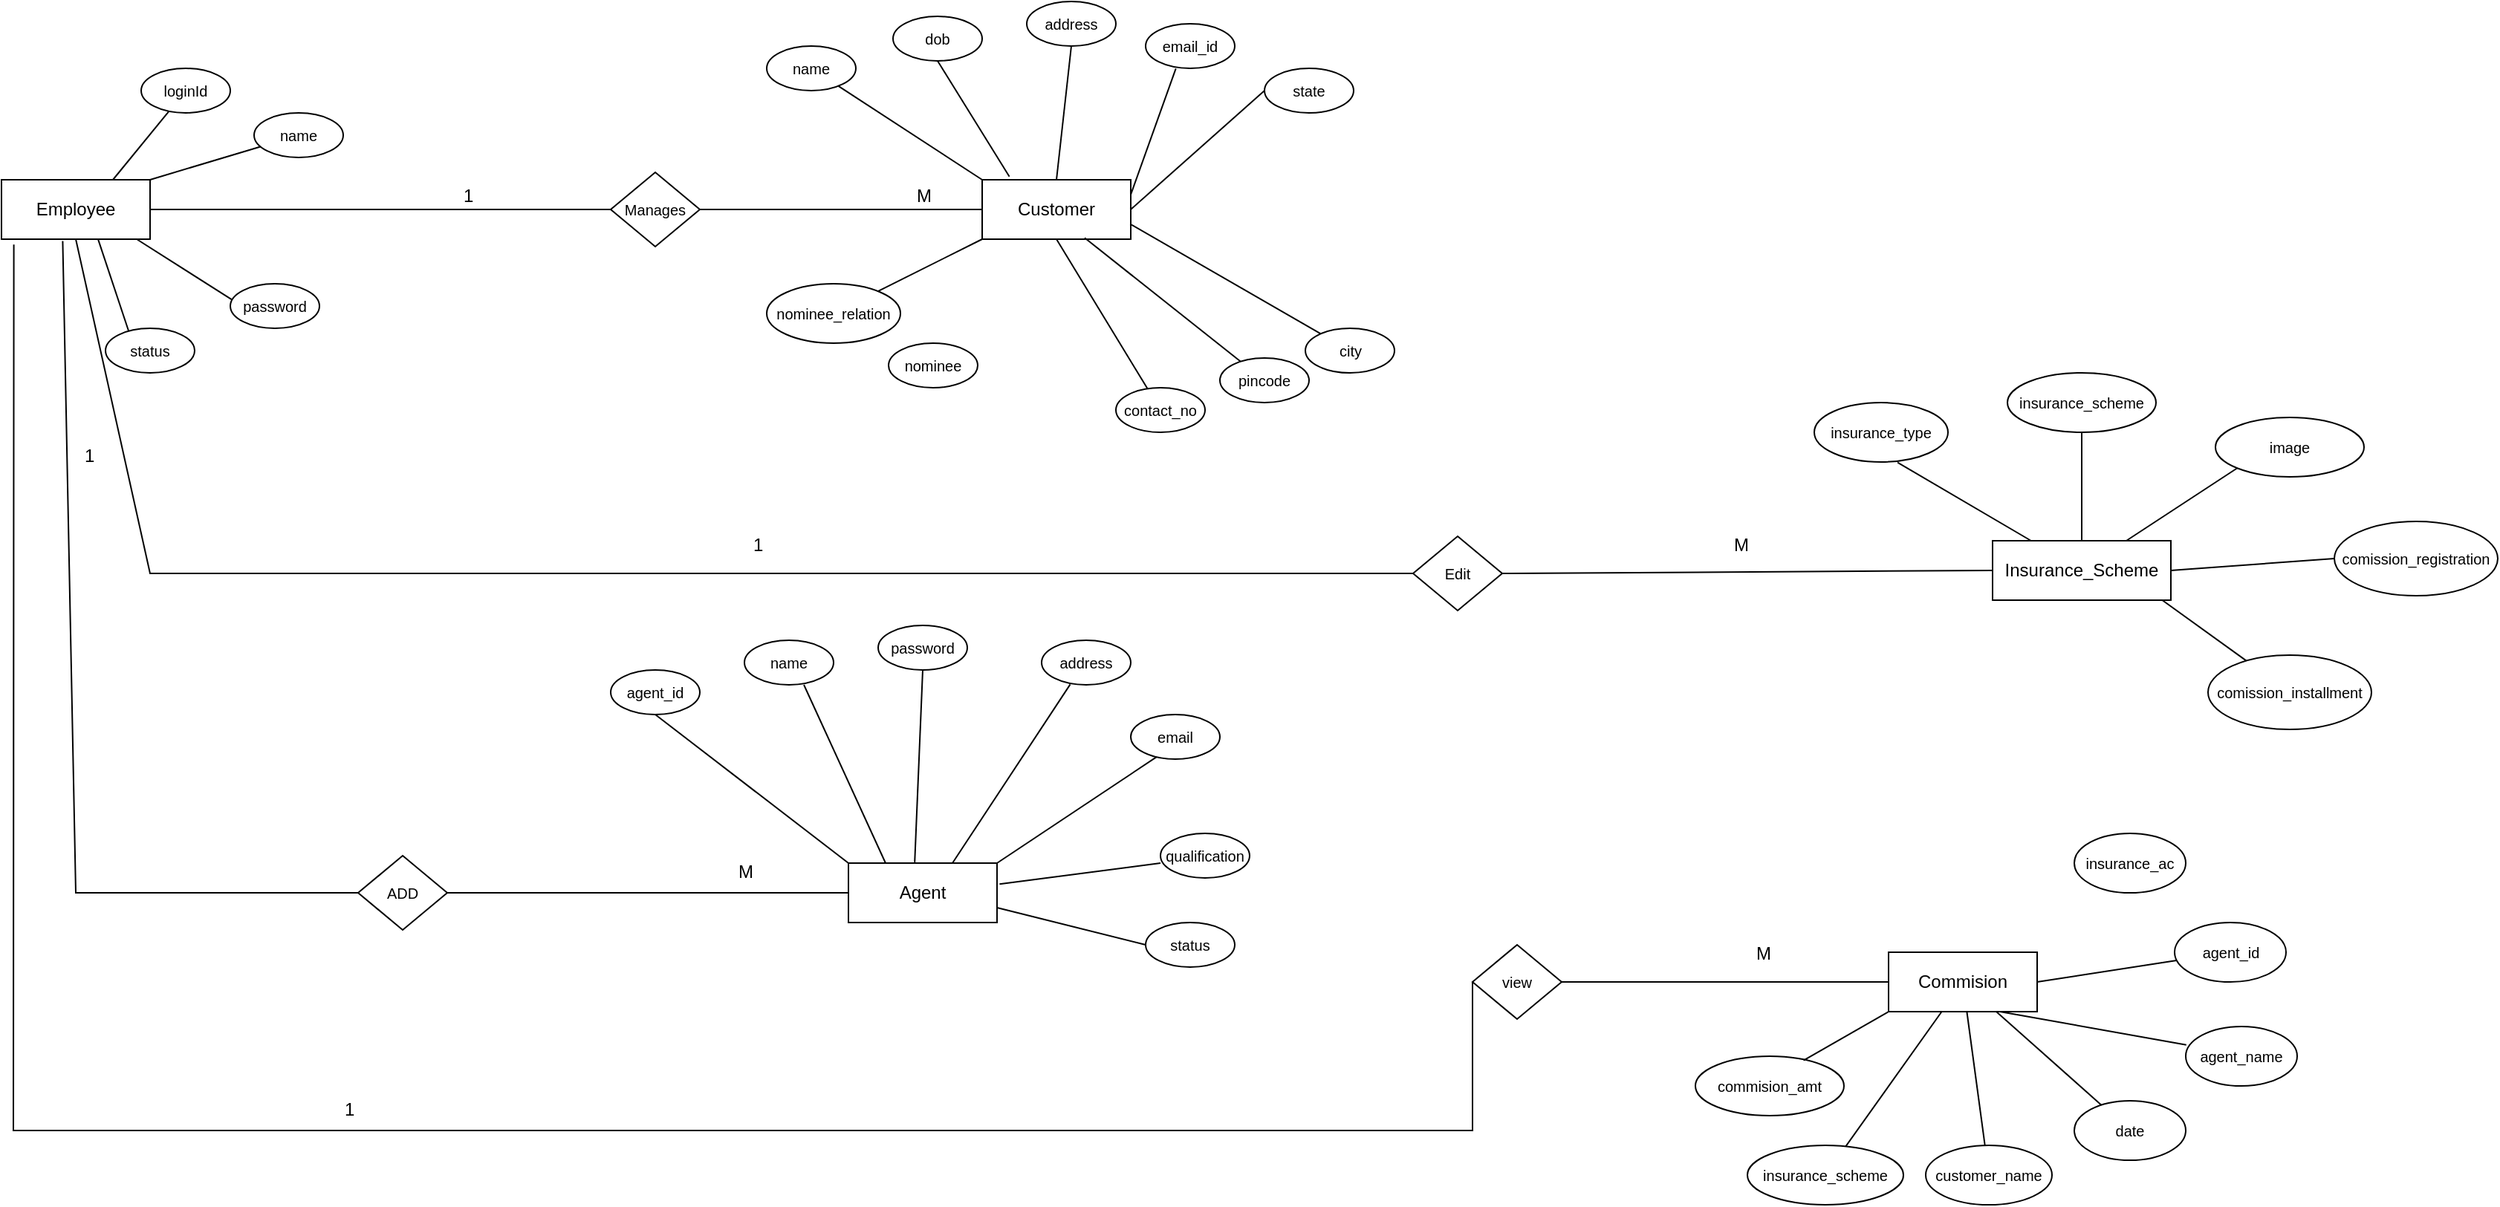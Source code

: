 <mxfile version="20.2.3" type="device"><diagram id="R2lEEEUBdFMjLlhIrx00" name="Page-1"><mxGraphModel dx="989" dy="618" grid="1" gridSize="10" guides="1" tooltips="1" connect="1" arrows="1" fold="1" page="1" pageScale="1" pageWidth="850" pageHeight="1100" math="0" shadow="0" extFonts="Permanent Marker^https://fonts.googleapis.com/css?family=Permanent+Marker"><root><mxCell id="0"/><mxCell id="1" parent="0"/><mxCell id="ig-QGHkj5396RALEkdLJ-1" value="&lt;span style=&quot;font-size: 10px;&quot;&gt;contact_no&lt;/span&gt;" style="ellipse;whiteSpace=wrap;html=1;align=center;" vertex="1" parent="1"><mxGeometry x="830" y="450" width="60" height="30" as="geometry"/></mxCell><mxCell id="ig-QGHkj5396RALEkdLJ-2" value="" style="endArrow=none;html=1;rounded=0;fontSize=10;exitX=0.5;exitY=1;exitDx=0;exitDy=0;" edge="1" parent="1"><mxGeometry width="50" height="50" relative="1" as="geometry"><mxPoint x="790" y="350" as="sourcePoint"/><mxPoint x="851.271" y="450.649" as="targetPoint"/></mxGeometry></mxCell><mxCell id="ig-QGHkj5396RALEkdLJ-3" value="Employee" style="whiteSpace=wrap;html=1;align=center;" vertex="1" parent="1"><mxGeometry x="80" y="310" width="100" height="40" as="geometry"/></mxCell><mxCell id="ig-QGHkj5396RALEkdLJ-4" value="&lt;font style=&quot;font-size: 10px;&quot;&gt;status&lt;/font&gt;" style="ellipse;whiteSpace=wrap;html=1;align=center;" vertex="1" parent="1"><mxGeometry x="150" y="410" width="60" height="30" as="geometry"/></mxCell><mxCell id="ig-QGHkj5396RALEkdLJ-5" value="" style="endArrow=none;html=1;rounded=0;fontSize=10;entryX=0.259;entryY=0.059;entryDx=0;entryDy=0;exitX=0.651;exitY=1.008;exitDx=0;exitDy=0;entryPerimeter=0;exitPerimeter=0;" edge="1" parent="1" target="ig-QGHkj5396RALEkdLJ-4"><mxGeometry width="50" height="50" relative="1" as="geometry"><mxPoint x="145.1" y="350.32" as="sourcePoint"/><mxPoint x="245.02" y="400.65" as="targetPoint"/></mxGeometry></mxCell><mxCell id="ig-QGHkj5396RALEkdLJ-6" value="&lt;font style=&quot;font-size: 10px;&quot;&gt;password&lt;/font&gt;" style="ellipse;whiteSpace=wrap;html=1;align=center;" vertex="1" parent="1"><mxGeometry x="234" y="380" width="60" height="30" as="geometry"/></mxCell><mxCell id="ig-QGHkj5396RALEkdLJ-7" value="" style="endArrow=none;html=1;rounded=0;fontSize=10;entryX=0.017;entryY=0.355;entryDx=0;entryDy=0;exitX=0.91;exitY=1;exitDx=0;exitDy=0;entryPerimeter=0;exitPerimeter=0;" edge="1" parent="1" target="ig-QGHkj5396RALEkdLJ-6"><mxGeometry width="50" height="50" relative="1" as="geometry"><mxPoint x="171" y="350" as="sourcePoint"/><mxPoint x="259.7" y="337.6" as="targetPoint"/></mxGeometry></mxCell><mxCell id="ig-QGHkj5396RALEkdLJ-8" value="&lt;font style=&quot;font-size: 10px;&quot;&gt;name&lt;/font&gt;" style="ellipse;whiteSpace=wrap;html=1;align=center;" vertex="1" parent="1"><mxGeometry x="250" y="265" width="60" height="30" as="geometry"/></mxCell><mxCell id="ig-QGHkj5396RALEkdLJ-9" value="&lt;font style=&quot;font-size: 10px;&quot;&gt;loginId&lt;/font&gt;" style="ellipse;whiteSpace=wrap;html=1;align=center;" vertex="1" parent="1"><mxGeometry x="174" y="235" width="60" height="30" as="geometry"/></mxCell><mxCell id="ig-QGHkj5396RALEkdLJ-10" value="" style="endArrow=none;html=1;rounded=0;fontSize=10;entryX=0;entryY=0.5;entryDx=0;entryDy=0;exitX=1;exitY=0.5;exitDx=0;exitDy=0;" edge="1" parent="1"><mxGeometry width="50" height="50" relative="1" as="geometry"><mxPoint x="180" y="330" as="sourcePoint"/><mxPoint x="490" y="330" as="targetPoint"/></mxGeometry></mxCell><mxCell id="ig-QGHkj5396RALEkdLJ-11" value="Manages" style="rhombus;whiteSpace=wrap;html=1;fontSize=10;" vertex="1" parent="1"><mxGeometry x="490" y="305" width="60" height="50" as="geometry"/></mxCell><mxCell id="ig-QGHkj5396RALEkdLJ-12" value="&lt;span style=&quot;font-size: 10px;&quot;&gt;nominee_relation&lt;/span&gt;" style="ellipse;whiteSpace=wrap;html=1;align=center;" vertex="1" parent="1"><mxGeometry x="595" y="380" width="90" height="40" as="geometry"/></mxCell><mxCell id="ig-QGHkj5396RALEkdLJ-13" value="&lt;span style=&quot;font-size: 10px;&quot;&gt;nominee&lt;/span&gt;" style="ellipse;whiteSpace=wrap;html=1;align=center;" vertex="1" parent="1"><mxGeometry x="677" y="420" width="60" height="30" as="geometry"/></mxCell><mxCell id="ig-QGHkj5396RALEkdLJ-14" value="" style="endArrow=none;html=1;rounded=0;fontSize=10;exitX=0;exitY=1;exitDx=0;exitDy=0;" edge="1" parent="1" target="ig-QGHkj5396RALEkdLJ-12"><mxGeometry width="50" height="50" relative="1" as="geometry"><mxPoint x="740" y="350" as="sourcePoint"/><mxPoint x="753.546" y="450.105" as="targetPoint"/></mxGeometry></mxCell><mxCell id="ig-QGHkj5396RALEkdLJ-15" value="Customer" style="whiteSpace=wrap;html=1;align=center;" vertex="1" parent="1"><mxGeometry x="740" y="310" width="100" height="40" as="geometry"/></mxCell><mxCell id="ig-QGHkj5396RALEkdLJ-16" value="M" style="text;strokeColor=none;fillColor=none;align=left;verticalAlign=middle;spacingLeft=4;spacingRight=4;overflow=hidden;points=[[0,0.5],[1,0.5]];portConstraint=eastwest;rotatable=0;" vertex="1" parent="1"><mxGeometry x="690" y="305" width="80" height="30" as="geometry"/></mxCell><mxCell id="ig-QGHkj5396RALEkdLJ-17" value="&lt;font style=&quot;font-size: 10px;&quot;&gt;name&lt;/font&gt;" style="ellipse;whiteSpace=wrap;html=1;align=center;" vertex="1" parent="1"><mxGeometry x="595" y="220" width="60" height="30" as="geometry"/></mxCell><mxCell id="ig-QGHkj5396RALEkdLJ-18" value="" style="endArrow=none;html=1;rounded=0;fontSize=10;exitX=0;exitY=0;exitDx=0;exitDy=0;" edge="1" parent="1" target="ig-QGHkj5396RALEkdLJ-17"><mxGeometry width="50" height="50" relative="1" as="geometry"><mxPoint x="740" y="310.0" as="sourcePoint"/><mxPoint x="259.7" y="287.6" as="targetPoint"/></mxGeometry></mxCell><mxCell id="ig-QGHkj5396RALEkdLJ-19" value="&lt;font style=&quot;font-size: 10px;&quot;&gt;dob&lt;/font&gt;" style="ellipse;whiteSpace=wrap;html=1;align=center;" vertex="1" parent="1"><mxGeometry x="680" y="200" width="60" height="30" as="geometry"/></mxCell><mxCell id="ig-QGHkj5396RALEkdLJ-20" value="" style="endArrow=none;html=1;rounded=0;fontSize=10;exitX=0.183;exitY=-0.054;exitDx=0;exitDy=0;entryX=0.5;entryY=1;entryDx=0;entryDy=0;exitPerimeter=0;" edge="1" parent="1" target="ig-QGHkj5396RALEkdLJ-19"><mxGeometry width="50" height="50" relative="1" as="geometry"><mxPoint x="758.3" y="307.84" as="sourcePoint"/><mxPoint x="664.569" y="243.112" as="targetPoint"/></mxGeometry></mxCell><mxCell id="ig-QGHkj5396RALEkdLJ-21" value="&lt;font style=&quot;font-size: 10px;&quot;&gt;address&lt;/font&gt;" style="ellipse;whiteSpace=wrap;html=1;align=center;" vertex="1" parent="1"><mxGeometry x="770" y="190" width="60" height="30" as="geometry"/></mxCell><mxCell id="ig-QGHkj5396RALEkdLJ-22" value="" style="endArrow=none;html=1;rounded=0;fontSize=10;exitX=0.5;exitY=0;exitDx=0;exitDy=0;entryX=0.5;entryY=1;entryDx=0;entryDy=0;" edge="1" parent="1" target="ig-QGHkj5396RALEkdLJ-21"><mxGeometry width="50" height="50" relative="1" as="geometry"><mxPoint x="790" y="310.0" as="sourcePoint"/><mxPoint x="750" y="230" as="targetPoint"/></mxGeometry></mxCell><mxCell id="ig-QGHkj5396RALEkdLJ-23" value="&lt;font style=&quot;font-size: 10px;&quot;&gt;email_id&lt;/font&gt;" style="ellipse;whiteSpace=wrap;html=1;align=center;" vertex="1" parent="1"><mxGeometry x="850" y="205" width="60" height="30" as="geometry"/></mxCell><mxCell id="ig-QGHkj5396RALEkdLJ-24" value="" style="endArrow=none;html=1;rounded=0;fontSize=10;exitX=1;exitY=0.25;exitDx=0;exitDy=0;entryX=0.339;entryY=1.006;entryDx=0;entryDy=0;entryPerimeter=0;" edge="1" parent="1" target="ig-QGHkj5396RALEkdLJ-23"><mxGeometry width="50" height="50" relative="1" as="geometry"><mxPoint x="840" y="320" as="sourcePoint"/><mxPoint x="850" y="230" as="targetPoint"/></mxGeometry></mxCell><mxCell id="ig-QGHkj5396RALEkdLJ-25" value="&lt;font style=&quot;font-size: 10px;&quot;&gt;state&lt;/font&gt;" style="ellipse;whiteSpace=wrap;html=1;align=center;" vertex="1" parent="1"><mxGeometry x="930" y="235" width="60" height="30" as="geometry"/></mxCell><mxCell id="ig-QGHkj5396RALEkdLJ-26" value="" style="endArrow=none;html=1;rounded=0;fontSize=10;exitX=1;exitY=0.5;exitDx=0;exitDy=0;entryX=0;entryY=0.5;entryDx=0;entryDy=0;" edge="1" parent="1" target="ig-QGHkj5396RALEkdLJ-25"><mxGeometry width="50" height="50" relative="1" as="geometry"><mxPoint x="840" y="330" as="sourcePoint"/><mxPoint x="940.34" y="275.18" as="targetPoint"/></mxGeometry></mxCell><mxCell id="ig-QGHkj5396RALEkdLJ-27" value="&lt;font style=&quot;font-size: 10px;&quot;&gt;city&lt;/font&gt;" style="ellipse;whiteSpace=wrap;html=1;align=center;" vertex="1" parent="1"><mxGeometry x="957.5" y="410" width="60" height="30" as="geometry"/></mxCell><mxCell id="ig-QGHkj5396RALEkdLJ-28" value="" style="endArrow=none;html=1;rounded=0;fontSize=10;exitX=1;exitY=0.75;exitDx=0;exitDy=0;" edge="1" parent="1"><mxGeometry width="50" height="50" relative="1" as="geometry"><mxPoint x="840" y="340" as="sourcePoint"/><mxPoint x="967.863" y="413.66" as="targetPoint"/></mxGeometry></mxCell><mxCell id="ig-QGHkj5396RALEkdLJ-29" value="&lt;span style=&quot;font-size: 10px;&quot;&gt;pincode&lt;/span&gt;" style="ellipse;whiteSpace=wrap;html=1;align=center;" vertex="1" parent="1"><mxGeometry x="900" y="430" width="60" height="30" as="geometry"/></mxCell><mxCell id="ig-QGHkj5396RALEkdLJ-30" value="" style="endArrow=none;html=1;rounded=0;fontSize=10;exitX=0.69;exitY=0.979;exitDx=0;exitDy=0;exitPerimeter=0;" edge="1" parent="1" target="ig-QGHkj5396RALEkdLJ-29"><mxGeometry width="50" height="50" relative="1" as="geometry"><mxPoint x="809" y="349.16" as="sourcePoint"/><mxPoint x="974.275" y="387.283" as="targetPoint"/></mxGeometry></mxCell><mxCell id="ig-QGHkj5396RALEkdLJ-31" value="" style="endArrow=none;html=1;rounded=0;fontSize=10;entryX=0.625;entryY=0.833;entryDx=0;entryDy=0;exitX=1;exitY=0.5;exitDx=0;exitDy=0;entryPerimeter=0;" edge="1" parent="1" source="ig-QGHkj5396RALEkdLJ-11" target="ig-QGHkj5396RALEkdLJ-16"><mxGeometry width="50" height="50" relative="1" as="geometry"><mxPoint x="190" y="340" as="sourcePoint"/><mxPoint x="500" y="340" as="targetPoint"/></mxGeometry></mxCell><mxCell id="ig-QGHkj5396RALEkdLJ-32" value="1" style="text;strokeColor=none;fillColor=none;align=left;verticalAlign=middle;spacingLeft=4;spacingRight=4;overflow=hidden;points=[[0,0.5],[1,0.5]];portConstraint=eastwest;rotatable=0;" vertex="1" parent="1"><mxGeometry x="385" y="305" width="80" height="30" as="geometry"/></mxCell><mxCell id="ig-QGHkj5396RALEkdLJ-33" value="" style="endArrow=none;html=1;rounded=0;fontSize=10;exitX=1;exitY=0;exitDx=0;exitDy=0;" edge="1" parent="1" source="ig-QGHkj5396RALEkdLJ-3" target="ig-QGHkj5396RALEkdLJ-8"><mxGeometry width="50" height="50" relative="1" as="geometry"><mxPoint x="181" y="360" as="sourcePoint"/><mxPoint x="245.02" y="400.65" as="targetPoint"/></mxGeometry></mxCell><mxCell id="ig-QGHkj5396RALEkdLJ-34" value="" style="endArrow=none;html=1;rounded=0;fontSize=10;exitX=0.75;exitY=0;exitDx=0;exitDy=0;" edge="1" parent="1" source="ig-QGHkj5396RALEkdLJ-3" target="ig-QGHkj5396RALEkdLJ-9"><mxGeometry width="50" height="50" relative="1" as="geometry"><mxPoint x="190" y="320" as="sourcePoint"/><mxPoint x="264.275" y="297.717" as="targetPoint"/></mxGeometry></mxCell><mxCell id="ig-QGHkj5396RALEkdLJ-35" value="&lt;font style=&quot;font-size: 10px;&quot;&gt;agent_id&lt;/font&gt;" style="ellipse;whiteSpace=wrap;html=1;align=center;" vertex="1" parent="1"><mxGeometry x="490" y="640" width="60" height="30" as="geometry"/></mxCell><mxCell id="ig-QGHkj5396RALEkdLJ-36" value="" style="endArrow=none;html=1;rounded=0;fontSize=10;entryX=0.5;entryY=1;entryDx=0;entryDy=0;exitX=0;exitY=0;exitDx=0;exitDy=0;" edge="1" parent="1" target="ig-QGHkj5396RALEkdLJ-35"><mxGeometry width="50" height="50" relative="1" as="geometry"><mxPoint x="650" y="770" as="sourcePoint"/><mxPoint x="90" y="710" as="targetPoint"/></mxGeometry></mxCell><mxCell id="ig-QGHkj5396RALEkdLJ-37" value="&lt;font style=&quot;font-size: 10px;&quot;&gt;name&lt;/font&gt;" style="ellipse;whiteSpace=wrap;html=1;align=center;" vertex="1" parent="1"><mxGeometry x="580" y="620" width="60" height="30" as="geometry"/></mxCell><mxCell id="ig-QGHkj5396RALEkdLJ-38" value="" style="endArrow=none;html=1;rounded=0;fontSize=10;entryX=0.667;entryY=1;entryDx=0;entryDy=0;exitX=0.25;exitY=0;exitDx=0;exitDy=0;entryPerimeter=0;" edge="1" parent="1" target="ig-QGHkj5396RALEkdLJ-37"><mxGeometry width="50" height="50" relative="1" as="geometry"><mxPoint x="675" y="770" as="sourcePoint"/><mxPoint x="530" y="680" as="targetPoint"/></mxGeometry></mxCell><mxCell id="ig-QGHkj5396RALEkdLJ-39" value="&lt;font style=&quot;font-size: 10px;&quot;&gt;password&lt;/font&gt;" style="ellipse;whiteSpace=wrap;html=1;align=center;" vertex="1" parent="1"><mxGeometry x="670" y="610" width="60" height="30" as="geometry"/></mxCell><mxCell id="ig-QGHkj5396RALEkdLJ-40" value="" style="endArrow=none;html=1;rounded=0;fontSize=10;entryX=0.5;entryY=1;entryDx=0;entryDy=0;exitX=0.446;exitY=-0.014;exitDx=0;exitDy=0;exitPerimeter=0;" edge="1" parent="1" target="ig-QGHkj5396RALEkdLJ-39"><mxGeometry width="50" height="50" relative="1" as="geometry"><mxPoint x="694.6" y="769.44" as="sourcePoint"/><mxPoint x="630.02" y="660" as="targetPoint"/></mxGeometry></mxCell><mxCell id="ig-QGHkj5396RALEkdLJ-41" value="&lt;font style=&quot;font-size: 10px;&quot;&gt;address&lt;/font&gt;" style="ellipse;whiteSpace=wrap;html=1;align=center;" vertex="1" parent="1"><mxGeometry x="780" y="620" width="60" height="30" as="geometry"/></mxCell><mxCell id="ig-QGHkj5396RALEkdLJ-42" value="" style="endArrow=none;html=1;rounded=0;fontSize=10;entryX=0.321;entryY=0.99;entryDx=0;entryDy=0;exitX=0.7;exitY=0;exitDx=0;exitDy=0;exitPerimeter=0;entryPerimeter=0;" edge="1" parent="1" target="ig-QGHkj5396RALEkdLJ-41"><mxGeometry width="50" height="50" relative="1" as="geometry"><mxPoint x="720" y="770" as="sourcePoint"/><mxPoint x="710" y="650" as="targetPoint"/></mxGeometry></mxCell><mxCell id="ig-QGHkj5396RALEkdLJ-43" value="&lt;font style=&quot;font-size: 10px;&quot;&gt;email&lt;/font&gt;" style="ellipse;whiteSpace=wrap;html=1;align=center;" vertex="1" parent="1"><mxGeometry x="840" y="670" width="60" height="30" as="geometry"/></mxCell><mxCell id="ig-QGHkj5396RALEkdLJ-44" value="" style="endArrow=none;html=1;rounded=0;fontSize=10;entryX=0.289;entryY=0.953;entryDx=0;entryDy=0;exitX=1;exitY=0;exitDx=0;exitDy=0;entryPerimeter=0;" edge="1" parent="1" target="ig-QGHkj5396RALEkdLJ-43"><mxGeometry width="50" height="50" relative="1" as="geometry"><mxPoint x="750" y="770" as="sourcePoint"/><mxPoint x="809.26" y="659.7" as="targetPoint"/></mxGeometry></mxCell><mxCell id="ig-QGHkj5396RALEkdLJ-45" value="&lt;font style=&quot;font-size: 10px;&quot;&gt;qualification&lt;/font&gt;" style="ellipse;whiteSpace=wrap;html=1;align=center;" vertex="1" parent="1"><mxGeometry x="860" y="750" width="60" height="30" as="geometry"/></mxCell><mxCell id="ig-QGHkj5396RALEkdLJ-46" value="" style="endArrow=none;html=1;rounded=0;fontSize=10;entryX=0;entryY=0.667;entryDx=0;entryDy=0;exitX=1.017;exitY=0.352;exitDx=0;exitDy=0;entryPerimeter=0;exitPerimeter=0;" edge="1" parent="1" target="ig-QGHkj5396RALEkdLJ-45"><mxGeometry width="50" height="50" relative="1" as="geometry"><mxPoint x="751.7" y="784.08" as="sourcePoint"/><mxPoint x="867.34" y="708.59" as="targetPoint"/></mxGeometry></mxCell><mxCell id="ig-QGHkj5396RALEkdLJ-47" value="&lt;font style=&quot;font-size: 10px;&quot;&gt;status&lt;/font&gt;" style="ellipse;whiteSpace=wrap;html=1;align=center;" vertex="1" parent="1"><mxGeometry x="850" y="810" width="60" height="30" as="geometry"/></mxCell><mxCell id="ig-QGHkj5396RALEkdLJ-48" value="" style="endArrow=none;html=1;rounded=0;fontSize=10;entryX=0;entryY=0.5;entryDx=0;entryDy=0;exitX=1;exitY=0.75;exitDx=0;exitDy=0;" edge="1" parent="1" target="ig-QGHkj5396RALEkdLJ-47"><mxGeometry width="50" height="50" relative="1" as="geometry"><mxPoint x="750" y="800" as="sourcePoint"/><mxPoint x="870" y="780.01" as="targetPoint"/></mxGeometry></mxCell><mxCell id="ig-QGHkj5396RALEkdLJ-49" value="ADD" style="rhombus;whiteSpace=wrap;html=1;fontSize=10;" vertex="1" parent="1"><mxGeometry x="320" y="765" width="60" height="50" as="geometry"/></mxCell><mxCell id="ig-QGHkj5396RALEkdLJ-50" value="M" style="text;strokeColor=none;fillColor=none;align=left;verticalAlign=middle;spacingLeft=4;spacingRight=4;overflow=hidden;points=[[0,0.5],[1,0.5]];portConstraint=eastwest;rotatable=0;" vertex="1" parent="1"><mxGeometry x="570" y="760" width="80" height="30" as="geometry"/></mxCell><mxCell id="ig-QGHkj5396RALEkdLJ-51" value="" style="endArrow=none;html=1;rounded=0;fontSize=10;exitX=1;exitY=0.5;exitDx=0;exitDy=0;" edge="1" parent="1"><mxGeometry width="50" height="50" relative="1" as="geometry"><mxPoint x="380" y="790" as="sourcePoint"/><mxPoint x="650" y="790" as="targetPoint"/></mxGeometry></mxCell><mxCell id="ig-QGHkj5396RALEkdLJ-52" value="Agent" style="whiteSpace=wrap;html=1;align=center;" vertex="1" parent="1"><mxGeometry x="650" y="770" width="100" height="40" as="geometry"/></mxCell><mxCell id="ig-QGHkj5396RALEkdLJ-53" value="" style="endArrow=none;html=1;rounded=0;fontSize=10;entryX=0;entryY=0.5;entryDx=0;entryDy=0;exitX=0.412;exitY=1.03;exitDx=0;exitDy=0;exitPerimeter=0;" edge="1" parent="1" source="ig-QGHkj5396RALEkdLJ-3" target="ig-QGHkj5396RALEkdLJ-49"><mxGeometry width="50" height="50" relative="1" as="geometry"><mxPoint x="190" y="340" as="sourcePoint"/><mxPoint x="500" y="340" as="targetPoint"/><Array as="points"><mxPoint x="130" y="790"/></Array></mxGeometry></mxCell><mxCell id="ig-QGHkj5396RALEkdLJ-54" value="1" style="text;strokeColor=none;fillColor=none;align=left;verticalAlign=middle;spacingLeft=4;spacingRight=4;overflow=hidden;points=[[0,0.5],[1,0.5]];portConstraint=eastwest;rotatable=0;" vertex="1" parent="1"><mxGeometry x="130" y="480" width="80" height="30" as="geometry"/></mxCell><mxCell id="ig-QGHkj5396RALEkdLJ-56" value="Edit" style="rhombus;whiteSpace=wrap;html=1;fontSize=10;" vertex="1" parent="1"><mxGeometry x="1030" y="550" width="60" height="50" as="geometry"/></mxCell><mxCell id="ig-QGHkj5396RALEkdLJ-57" value="&lt;font style=&quot;font-size: 10px;&quot;&gt;comission_installment&lt;/font&gt;" style="ellipse;whiteSpace=wrap;html=1;align=center;" vertex="1" parent="1"><mxGeometry x="1565" y="630" width="110" height="50" as="geometry"/></mxCell><mxCell id="ig-QGHkj5396RALEkdLJ-58" value="" style="endArrow=none;html=1;rounded=0;fontSize=10;exitX=0.917;exitY=0.925;exitDx=0;exitDy=0;exitPerimeter=0;" edge="1" parent="1" target="ig-QGHkj5396RALEkdLJ-57"><mxGeometry width="50" height="50" relative="1" as="geometry"><mxPoint x="1530.04" y="590" as="sourcePoint"/><mxPoint x="1660.0" y="575" as="targetPoint"/></mxGeometry></mxCell><mxCell id="ig-QGHkj5396RALEkdLJ-59" value="Insurance_Scheme" style="whiteSpace=wrap;html=1;align=center;" vertex="1" parent="1"><mxGeometry x="1420" y="553" width="120" height="40" as="geometry"/></mxCell><mxCell id="ig-QGHkj5396RALEkdLJ-60" value="&lt;font style=&quot;font-size: 10px;&quot;&gt;insurance_type&lt;/font&gt;" style="ellipse;whiteSpace=wrap;html=1;align=center;" vertex="1" parent="1"><mxGeometry x="1300" y="460" width="90" height="40" as="geometry"/></mxCell><mxCell id="ig-QGHkj5396RALEkdLJ-61" value="" style="endArrow=none;html=1;rounded=0;fontSize=10;entryX=0.623;entryY=1.007;entryDx=0;entryDy=0;entryPerimeter=0;" edge="1" parent="1"><mxGeometry width="50" height="50" relative="1" as="geometry"><mxPoint x="1445.916" y="553" as="sourcePoint"/><mxPoint x="1356.07" y="500.28" as="targetPoint"/></mxGeometry></mxCell><mxCell id="ig-QGHkj5396RALEkdLJ-62" value="&lt;font style=&quot;font-size: 10px;&quot;&gt;insurance_scheme&lt;/font&gt;" style="ellipse;whiteSpace=wrap;html=1;align=center;" vertex="1" parent="1"><mxGeometry x="1430" y="440" width="100" height="40" as="geometry"/></mxCell><mxCell id="ig-QGHkj5396RALEkdLJ-63" value="" style="endArrow=none;html=1;rounded=0;fontSize=10;entryX=0.5;entryY=1;entryDx=0;entryDy=0;exitX=0.5;exitY=0;exitDx=0;exitDy=0;" edge="1" parent="1" target="ig-QGHkj5396RALEkdLJ-62"><mxGeometry width="50" height="50" relative="1" as="geometry"><mxPoint x="1480" y="553" as="sourcePoint"/><mxPoint x="1366.07" y="510.28" as="targetPoint"/></mxGeometry></mxCell><mxCell id="ig-QGHkj5396RALEkdLJ-64" value="&lt;font style=&quot;font-size: 10px;&quot;&gt;image&lt;/font&gt;" style="ellipse;whiteSpace=wrap;html=1;align=center;" vertex="1" parent="1"><mxGeometry x="1570" y="470" width="100" height="40" as="geometry"/></mxCell><mxCell id="ig-QGHkj5396RALEkdLJ-65" value="" style="endArrow=none;html=1;rounded=0;fontSize=10;entryX=0;entryY=1;entryDx=0;entryDy=0;exitX=0.75;exitY=0;exitDx=0;exitDy=0;" edge="1" parent="1" target="ig-QGHkj5396RALEkdLJ-64"><mxGeometry width="50" height="50" relative="1" as="geometry"><mxPoint x="1510" y="553" as="sourcePoint"/><mxPoint x="1490" y="490" as="targetPoint"/></mxGeometry></mxCell><mxCell id="ig-QGHkj5396RALEkdLJ-66" value="&lt;font style=&quot;font-size: 10px;&quot;&gt;comission_registration&lt;/font&gt;" style="ellipse;whiteSpace=wrap;html=1;align=center;" vertex="1" parent="1"><mxGeometry x="1650" y="540" width="110" height="50" as="geometry"/></mxCell><mxCell id="ig-QGHkj5396RALEkdLJ-67" value="" style="endArrow=none;html=1;rounded=0;fontSize=10;entryX=0;entryY=0.5;entryDx=0;entryDy=0;exitX=1;exitY=0.5;exitDx=0;exitDy=0;" edge="1" parent="1" target="ig-QGHkj5396RALEkdLJ-66"><mxGeometry width="50" height="50" relative="1" as="geometry"><mxPoint x="1540" y="573" as="sourcePoint"/><mxPoint x="1594.832" y="514.217" as="targetPoint"/></mxGeometry></mxCell><mxCell id="ig-QGHkj5396RALEkdLJ-68" value="" style="endArrow=none;html=1;rounded=0;entryX=0;entryY=0.5;entryDx=0;entryDy=0;exitX=1;exitY=0.5;exitDx=0;exitDy=0;" edge="1" parent="1" source="ig-QGHkj5396RALEkdLJ-56" target="ig-QGHkj5396RALEkdLJ-59"><mxGeometry width="50" height="50" relative="1" as="geometry"><mxPoint x="1170" y="440" as="sourcePoint"/><mxPoint x="1220" y="390" as="targetPoint"/></mxGeometry></mxCell><mxCell id="ig-QGHkj5396RALEkdLJ-69" value="" style="endArrow=none;html=1;rounded=0;exitX=0.5;exitY=1;exitDx=0;exitDy=0;entryX=0;entryY=0.5;entryDx=0;entryDy=0;" edge="1" parent="1" source="ig-QGHkj5396RALEkdLJ-3" target="ig-QGHkj5396RALEkdLJ-56"><mxGeometry width="50" height="50" relative="1" as="geometry"><mxPoint x="340" y="440" as="sourcePoint"/><mxPoint x="390" y="390" as="targetPoint"/><Array as="points"><mxPoint x="180" y="575"/></Array></mxGeometry></mxCell><mxCell id="ig-QGHkj5396RALEkdLJ-70" value="view" style="rhombus;whiteSpace=wrap;html=1;fontSize=10;" vertex="1" parent="1"><mxGeometry x="1070" y="825" width="60" height="50" as="geometry"/></mxCell><mxCell id="ig-QGHkj5396RALEkdLJ-71" value="Commision" style="whiteSpace=wrap;html=1;align=center;" vertex="1" parent="1"><mxGeometry x="1350" y="830" width="100" height="40" as="geometry"/></mxCell><mxCell id="ig-QGHkj5396RALEkdLJ-72" value="&lt;font style=&quot;font-size: 10px;&quot;&gt;insurance_ac&lt;/font&gt;" style="ellipse;whiteSpace=wrap;html=1;align=center;" vertex="1" parent="1"><mxGeometry x="1475" y="750" width="75" height="40" as="geometry"/></mxCell><mxCell id="ig-QGHkj5396RALEkdLJ-73" value="&lt;font style=&quot;font-size: 10px;&quot;&gt;agent_id&lt;/font&gt;" style="ellipse;whiteSpace=wrap;html=1;align=center;" vertex="1" parent="1"><mxGeometry x="1542.5" y="810" width="75" height="40" as="geometry"/></mxCell><mxCell id="ig-QGHkj5396RALEkdLJ-74" value="&lt;font style=&quot;font-size: 10px;&quot;&gt;agent_name&lt;/font&gt;" style="ellipse;whiteSpace=wrap;html=1;align=center;" vertex="1" parent="1"><mxGeometry x="1550" y="880" width="75" height="40" as="geometry"/></mxCell><mxCell id="ig-QGHkj5396RALEkdLJ-75" value="&lt;font style=&quot;font-size: 10px;&quot;&gt;date&lt;/font&gt;" style="ellipse;whiteSpace=wrap;html=1;align=center;" vertex="1" parent="1"><mxGeometry x="1475" y="930" width="75" height="40" as="geometry"/></mxCell><mxCell id="ig-QGHkj5396RALEkdLJ-76" value="&lt;font style=&quot;font-size: 10px;&quot;&gt;customer_name&lt;/font&gt;" style="ellipse;whiteSpace=wrap;html=1;align=center;" vertex="1" parent="1"><mxGeometry x="1375" y="960" width="85" height="40" as="geometry"/></mxCell><mxCell id="ig-QGHkj5396RALEkdLJ-77" value="&lt;font style=&quot;font-size: 10px;&quot;&gt;insurance_scheme&lt;/font&gt;" style="ellipse;whiteSpace=wrap;html=1;align=center;" vertex="1" parent="1"><mxGeometry x="1255" y="960" width="105" height="40" as="geometry"/></mxCell><mxCell id="ig-QGHkj5396RALEkdLJ-78" value="&lt;font style=&quot;font-size: 10px;&quot;&gt;commision_amt&lt;/font&gt;" style="ellipse;whiteSpace=wrap;html=1;align=center;" vertex="1" parent="1"><mxGeometry x="1220" y="900" width="100" height="40" as="geometry"/></mxCell><mxCell id="ig-QGHkj5396RALEkdLJ-79" value="" style="endArrow=none;html=1;rounded=0;entryX=1;entryY=0.5;entryDx=0;entryDy=0;" edge="1" parent="1" source="ig-QGHkj5396RALEkdLJ-73" target="ig-QGHkj5396RALEkdLJ-71"><mxGeometry width="50" height="50" relative="1" as="geometry"><mxPoint x="1522.5" y="800" as="sourcePoint"/><mxPoint x="1460" y="850" as="targetPoint"/></mxGeometry></mxCell><mxCell id="ig-QGHkj5396RALEkdLJ-80" value="" style="endArrow=none;html=1;rounded=0;entryX=0.75;entryY=1;entryDx=0;entryDy=0;exitX=0.005;exitY=0.31;exitDx=0;exitDy=0;exitPerimeter=0;" edge="1" parent="1" source="ig-QGHkj5396RALEkdLJ-74" target="ig-QGHkj5396RALEkdLJ-71"><mxGeometry width="50" height="50" relative="1" as="geometry"><mxPoint x="1553.969" y="845.543" as="sourcePoint"/><mxPoint x="1460" y="860" as="targetPoint"/></mxGeometry></mxCell><mxCell id="ig-QGHkj5396RALEkdLJ-81" value="" style="endArrow=none;html=1;rounded=0;" edge="1" parent="1" source="ig-QGHkj5396RALEkdLJ-75" target="ig-QGHkj5396RALEkdLJ-71"><mxGeometry width="50" height="50" relative="1" as="geometry"><mxPoint x="1560.375" y="902.4" as="sourcePoint"/><mxPoint x="1435" y="880" as="targetPoint"/></mxGeometry></mxCell><mxCell id="ig-QGHkj5396RALEkdLJ-82" value="" style="endArrow=none;html=1;rounded=0;" edge="1" parent="1" source="ig-QGHkj5396RALEkdLJ-76" target="ig-QGHkj5396RALEkdLJ-71"><mxGeometry width="50" height="50" relative="1" as="geometry"><mxPoint x="1503.206" y="942.85" as="sourcePoint"/><mxPoint x="1432.5" y="880" as="targetPoint"/></mxGeometry></mxCell><mxCell id="ig-QGHkj5396RALEkdLJ-83" value="" style="endArrow=none;html=1;rounded=0;" edge="1" parent="1" source="ig-QGHkj5396RALEkdLJ-77" target="ig-QGHkj5396RALEkdLJ-71"><mxGeometry width="50" height="50" relative="1" as="geometry"><mxPoint x="1424.959" y="970.036" as="sourcePoint"/><mxPoint x="1412.692" y="880" as="targetPoint"/></mxGeometry></mxCell><mxCell id="ig-QGHkj5396RALEkdLJ-84" value="" style="endArrow=none;html=1;rounded=0;exitX=0.728;exitY=0.07;exitDx=0;exitDy=0;exitPerimeter=0;entryX=0;entryY=1;entryDx=0;entryDy=0;" edge="1" parent="1" source="ig-QGHkj5396RALEkdLJ-78" target="ig-QGHkj5396RALEkdLJ-71"><mxGeometry width="50" height="50" relative="1" as="geometry"><mxPoint x="1331.191" y="970.692" as="sourcePoint"/><mxPoint x="1395.769" y="880" as="targetPoint"/></mxGeometry></mxCell><mxCell id="ig-QGHkj5396RALEkdLJ-85" value="" style="endArrow=none;html=1;rounded=0;entryX=0;entryY=0.5;entryDx=0;entryDy=0;exitX=0.083;exitY=1.09;exitDx=0;exitDy=0;exitPerimeter=0;" edge="1" parent="1" source="ig-QGHkj5396RALEkdLJ-3" target="ig-QGHkj5396RALEkdLJ-70"><mxGeometry width="50" height="50" relative="1" as="geometry"><mxPoint x="410" y="690" as="sourcePoint"/><mxPoint x="460" y="640" as="targetPoint"/><Array as="points"><mxPoint x="88" y="950"/><mxPoint x="1070" y="950"/></Array></mxGeometry></mxCell><mxCell id="ig-QGHkj5396RALEkdLJ-86" value="" style="endArrow=none;html=1;rounded=0;entryX=0;entryY=0.5;entryDx=0;entryDy=0;exitX=1;exitY=0.5;exitDx=0;exitDy=0;" edge="1" parent="1" source="ig-QGHkj5396RALEkdLJ-70" target="ig-QGHkj5396RALEkdLJ-71"><mxGeometry width="50" height="50" relative="1" as="geometry"><mxPoint x="1280" y="690" as="sourcePoint"/><mxPoint x="1330" y="640" as="targetPoint"/></mxGeometry></mxCell><mxCell id="ig-QGHkj5396RALEkdLJ-87" value="M" style="text;strokeColor=none;fillColor=none;align=left;verticalAlign=middle;spacingLeft=4;spacingRight=4;overflow=hidden;points=[[0,0.5],[1,0.5]];portConstraint=eastwest;rotatable=0;" vertex="1" parent="1"><mxGeometry x="1255" y="815" width="80" height="30" as="geometry"/></mxCell><mxCell id="ig-QGHkj5396RALEkdLJ-88" value="1" style="text;strokeColor=none;fillColor=none;align=left;verticalAlign=middle;spacingLeft=4;spacingRight=4;overflow=hidden;points=[[0,0.5],[1,0.5]];portConstraint=eastwest;rotatable=0;" vertex="1" parent="1"><mxGeometry x="305" y="920" width="80" height="30" as="geometry"/></mxCell><mxCell id="ig-QGHkj5396RALEkdLJ-89" value="M" style="text;strokeColor=none;fillColor=none;align=left;verticalAlign=middle;spacingLeft=4;spacingRight=4;overflow=hidden;points=[[0,0.5],[1,0.5]];portConstraint=eastwest;rotatable=0;" vertex="1" parent="1"><mxGeometry x="1240" y="540" width="80" height="30" as="geometry"/></mxCell><mxCell id="ig-QGHkj5396RALEkdLJ-90" value="1" style="text;strokeColor=none;fillColor=none;align=left;verticalAlign=middle;spacingLeft=4;spacingRight=4;overflow=hidden;points=[[0,0.5],[1,0.5]];portConstraint=eastwest;rotatable=0;" vertex="1" parent="1"><mxGeometry x="580" y="540" width="80" height="30" as="geometry"/></mxCell></root></mxGraphModel></diagram></mxfile>